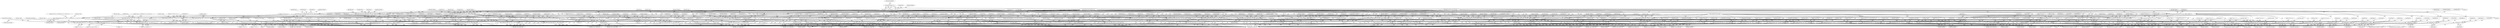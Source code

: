 digraph "0_radare2_bbb4af56003c1afdad67af0c4339267ca38b1017@API" {
"1000274" [label="(Call,sizeof (addrbuf) - 1)"];
"1000272" [label="(Call,buffsize = sizeof (addrbuf) - 1)"];
"1000492" [label="(Call,_6502_anal_esil_get_addr_pattern3 (op, data, addrbuf, buffsize, 0))"];
"1000498" [label="(Call,r_strbuf_setf (&op->esil, \"a,%s,[1],&,0x80,&,!,!,N,=,a,%s,[1],&,0x40,&,!,!,V,=,a,%s,[1],&,0xff,&,!,Z,=\",addrbuf, addrbuf, addrbuf))"];
"1000521" [label="(Call,_6502_anal_esil_get_addr_pattern1 (op, data, addrbuf, buffsize))"];
"1000527" [label="(Call,data[0] == 0x69)"];
"1000532" [label="(Call,r_strbuf_setf (&op->esil, \"%s,a,+=,C,NUM,$c7,C,=,a,+=,$c7,C,|=\", addrbuf))"];
"1000550" [label="(Call,r_strbuf_append (&op->esil, \",a,a,=,$z,Z,=\"))"];
"1000540" [label="(Call,r_strbuf_setf (&op->esil, \"%s,[1],a,+=,C,NUM,$c7,C,=,a,+=,$c7,C,|=\", addrbuf))"];
"1000547" [label="(Call,_6502_anal_update_flags (op, _6502_FLAGS_NZ))"];
"1000570" [label="(Call,_6502_anal_esil_get_addr_pattern1 (op, data, addrbuf, buffsize))"];
"1000576" [label="(Call,data[0] == 0xe9)"];
"1000581" [label="(Call,r_strbuf_setf (&op->esil, \"C,!,%s,+,a,-=\", addrbuf))"];
"1000599" [label="(Call,r_strbuf_append (&op->esil, \",a,a,=,$z,Z,=,C,!=\"))"];
"1000589" [label="(Call,r_strbuf_setf (&op->esil, \"C,!,%s,[1],+,a,-=\", addrbuf))"];
"1000596" [label="(Call,_6502_anal_update_flags (op, _6502_FLAGS_BNZ))"];
"1000619" [label="(Call,_6502_anal_esil_get_addr_pattern1 (op, data, addrbuf, buffsize))"];
"1000625" [label="(Call,data[0] == 0x09)"];
"1000630" [label="(Call,r_strbuf_setf (&op->esil, \"%s,a,|=\", addrbuf))"];
"1000638" [label="(Call,r_strbuf_setf (&op->esil, \"%s,[1],a,|=\", addrbuf))"];
"1000645" [label="(Call,_6502_anal_update_flags (op, _6502_FLAGS_NZ))"];
"1000662" [label="(Call,_6502_anal_esil_get_addr_pattern1 (op, data, addrbuf, buffsize))"];
"1000668" [label="(Call,data[0] == 0x29)"];
"1000673" [label="(Call,r_strbuf_setf (&op->esil, \"%s,a,&=\", addrbuf))"];
"1000681" [label="(Call,r_strbuf_setf (&op->esil, \"%s,[1],a,&=\", addrbuf))"];
"1000688" [label="(Call,_6502_anal_update_flags (op, _6502_FLAGS_NZ))"];
"1000705" [label="(Call,_6502_anal_esil_get_addr_pattern1 (op, data, addrbuf, buffsize))"];
"1000711" [label="(Call,data[0] == 0x49)"];
"1000716" [label="(Call,r_strbuf_setf (&op->esil, \"%s,a,^=\", addrbuf))"];
"1000724" [label="(Call,r_strbuf_setf (&op->esil, \"%s,[1],a,^=\", addrbuf))"];
"1000731" [label="(Call,_6502_anal_update_flags (op, _6502_FLAGS_NZ))"];
"1000760" [label="(Call,_6502_anal_esil_get_addr_pattern2 (op, data, addrbuf, buffsize, 'x'))"];
"1000766" [label="(Call,r_strbuf_setf (&op->esil, \"1,%s,[1],<<,%s,=[1],$c7,C,=\", addrbuf, addrbuf))"];
"1000774" [label="(Call,_6502_anal_update_flags (op, _6502_FLAGS_NZ))"];
"1000803" [label="(Call,_6502_anal_esil_get_addr_pattern2 (op, data, addrbuf, buffsize, 'x'))"];
"1000809" [label="(Call,r_strbuf_setf (&op->esil, \"1,%s,[1],&,C,=,1,%s,[1],>>,%s,=[1]\", addrbuf, addrbuf, addrbuf))"];
"1000818" [label="(Call,_6502_anal_update_flags (op, _6502_FLAGS_NZ))"];
"1000847" [label="(Call,_6502_anal_esil_get_addr_pattern2 (op, data, addrbuf, buffsize, 'x'))"];
"1000853" [label="(Call,r_strbuf_setf (&op->esil, \"1,%s,[1],<<,C,|,%s,=[1],$c7,C,=\", addrbuf, addrbuf))"];
"1000861" [label="(Call,_6502_anal_update_flags (op, _6502_FLAGS_NZ))"];
"1000890" [label="(Call,_6502_anal_esil_get_addr_pattern2 (op, data, addrbuf, buffsize, 'x'))"];
"1000896" [label="(Call,r_strbuf_setf (&op->esil, \"C,N,=,1,%s,[1],&,C,=,1,%s,[1],>>,7,N,<<,|,%s,=[1]\", addrbuf, addrbuf, addrbuf))"];
"1000905" [label="(Call,_6502_anal_update_flags (op, _6502_FLAGS_NZ))"];
"1000918" [label="(Call,_6502_anal_esil_get_addr_pattern2 (op, data, addrbuf, buffsize, 'x'))"];
"1000924" [label="(Call,r_strbuf_setf (&op->esil, \"%s,++=[1]\", addrbuf))"];
"1000931" [label="(Call,_6502_anal_update_flags (op, _6502_FLAGS_NZ))"];
"1000944" [label="(Call,_6502_anal_esil_get_addr_pattern2 (op, data, addrbuf, buffsize, 'x'))"];
"1000950" [label="(Call,r_strbuf_setf (&op->esil, \"%s,--=[1]\", addrbuf))"];
"1000957" [label="(Call,_6502_anal_update_flags (op, _6502_FLAGS_NZ))"];
"1001012" [label="(Call,_6502_anal_esil_get_addr_pattern1 (op, data, addrbuf, buffsize))"];
"1001018" [label="(Call,data[0] == 0xc9)"];
"1001023" [label="(Call,r_strbuf_setf (&op->esil, \"%s,a,==\", addrbuf))"];
"1001041" [label="(Call,r_strbuf_append (&op->esil, \",C,!,C,=\"))"];
"1001031" [label="(Call,r_strbuf_setf (&op->esil, \"%s,[1],a,==\", addrbuf))"];
"1001038" [label="(Call,_6502_anal_update_flags (op, _6502_FLAGS_BNZ))"];
"1001056" [label="(Call,_6502_anal_esil_get_addr_pattern3 (op, data, addrbuf, buffsize, 0))"];
"1001063" [label="(Call,data[0] == 0xe0)"];
"1001068" [label="(Call,r_strbuf_setf (&op->esil, \"%s,x,==\", addrbuf))"];
"1001086" [label="(Call,r_strbuf_append (&op->esil, \",C,!,C,=\"))"];
"1001076" [label="(Call,r_strbuf_setf (&op->esil, \"%s,[1],x,==\", addrbuf))"];
"1001083" [label="(Call,_6502_anal_update_flags (op, _6502_FLAGS_BNZ))"];
"1001101" [label="(Call,_6502_anal_esil_get_addr_pattern3 (op, data, addrbuf, buffsize, 0))"];
"1001108" [label="(Call,data[0] == 0xc0)"];
"1001113" [label="(Call,r_strbuf_setf (&op->esil, \"%s,y,==\", addrbuf))"];
"1001131" [label="(Call,r_strbuf_append (&op->esil, \",C,!,C,=\"))"];
"1001121" [label="(Call,r_strbuf_setf (&op->esil, \"%s,[1],y,==\", addrbuf))"];
"1001128" [label="(Call,_6502_anal_update_flags (op, _6502_FLAGS_BNZ))"];
"1001409" [label="(Call,_6502_anal_esil_get_addr_pattern1 (op, data, addrbuf, buffsize))"];
"1001415" [label="(Call,data[0] == 0xa9)"];
"1001420" [label="(Call,r_strbuf_setf (&op->esil, \"%s,a,=\", addrbuf))"];
"1001428" [label="(Call,r_strbuf_setf (&op->esil, \"%s,[1],a,=\", addrbuf))"];
"1001435" [label="(Call,_6502_anal_update_flags (op, _6502_FLAGS_NZ))"];
"1001449" [label="(Call,_6502_anal_esil_get_addr_pattern2 (op, data, addrbuf, buffsize, 'y'))"];
"1001456" [label="(Call,data[0] == 0xa2)"];
"1001461" [label="(Call,r_strbuf_setf (&op->esil, \"%s,x,=\", addrbuf))"];
"1001469" [label="(Call,r_strbuf_setf (&op->esil, \"%s,[1],x,=\", addrbuf))"];
"1001476" [label="(Call,_6502_anal_update_flags (op, _6502_FLAGS_NZ))"];
"1001490" [label="(Call,_6502_anal_esil_get_addr_pattern3 (op, data, addrbuf, buffsize, 'x'))"];
"1001497" [label="(Call,data[0] == 0xa0)"];
"1001502" [label="(Call,r_strbuf_setf (&op->esil, \"%s,y,=\", addrbuf))"];
"1001510" [label="(Call,r_strbuf_setf (&op->esil, \"%s,[1],y,=\", addrbuf))"];
"1001517" [label="(Call,_6502_anal_update_flags (op, _6502_FLAGS_NZ))"];
"1001533" [label="(Call,_6502_anal_esil_get_addr_pattern1 (op, data, addrbuf, buffsize))"];
"1001538" [label="(Call,r_strbuf_setf (&op->esil, \"a,%s,=[1]\", addrbuf))"];
"1001554" [label="(Call,_6502_anal_esil_get_addr_pattern2 (op, data, addrbuf, buffsize, 'y'))"];
"1001560" [label="(Call,r_strbuf_setf (&op->esil, \"x,%s,=[1]\", addrbuf))"];
"1001576" [label="(Call,_6502_anal_esil_get_addr_pattern3 (op, data, addrbuf, buffsize, 'x'))"];
"1001582" [label="(Call,r_strbuf_setf (&op->esil, \"y,%s,=[1]\", addrbuf))"];
"1001415" [label="(Call,data[0] == 0xa9)"];
"1001583" [label="(Call,&op->esil)"];
"1001059" [label="(Identifier,addrbuf)"];
"1000688" [label="(Call,_6502_anal_update_flags (op, _6502_FLAGS_NZ))"];
"1000815" [label="(Identifier,addrbuf)"];
"1000777" [label="(ControlStructure,break;)"];
"1001580" [label="(Identifier,buffsize)"];
"1001557" [label="(Identifier,addrbuf)"];
"1001112" [label="(Literal,0xc0)"];
"1000956" [label="(Identifier,addrbuf)"];
"1001119" [label="(Identifier,addrbuf)"];
"1001018" [label="(Call,data[0] == 0xc9)"];
"1001468" [label="(ControlStructure,else)"];
"1000548" [label="(Identifier,op)"];
"1001576" [label="(Call,_6502_anal_esil_get_addr_pattern3 (op, data, addrbuf, buffsize, 'x'))"];
"1000545" [label="(Literal,\"%s,[1],a,+=,C,NUM,$c7,C,=,a,+=,$c7,C,|=\")"];
"1001470" [label="(Call,&op->esil)"];
"1001109" [label="(Call,data[0])"];
"1000955" [label="(Literal,\"%s,--=[1]\")"];
"1001037" [label="(Identifier,addrbuf)"];
"1000691" [label="(ControlStructure,break;)"];
"1001137" [label="(ControlStructure,break;)"];
"1001086" [label="(Call,r_strbuf_append (&op->esil, \",C,!,C,=\"))"];
"1001428" [label="(Call,r_strbuf_setf (&op->esil, \"%s,[1],a,=\", addrbuf))"];
"1000896" [label="(Call,r_strbuf_setf (&op->esil, \"C,N,=,1,%s,[1],&,C,=,1,%s,[1],>>,7,N,<<,|,%s,=[1]\", addrbuf, addrbuf, addrbuf))"];
"1001057" [label="(Identifier,op)"];
"1000686" [label="(Literal,\"%s,[1],a,&=\")"];
"1000819" [label="(Identifier,op)"];
"1001420" [label="(Call,r_strbuf_setf (&op->esil, \"%s,a,=\", addrbuf))"];
"1001588" [label="(Identifier,addrbuf)"];
"1001014" [label="(Identifier,data)"];
"1000584" [label="(Identifier,op)"];
"1000646" [label="(Identifier,op)"];
"1001092" [label="(ControlStructure,break;)"];
"1000858" [label="(Literal,\"1,%s,[1],<<,C,|,%s,=[1],$c7,C,=\")"];
"1001587" [label="(Literal,\"y,%s,=[1]\")"];
"1000891" [label="(Identifier,op)"];
"1001089" [label="(Identifier,op)"];
"1001450" [label="(Identifier,op)"];
"1000265" [label="(MethodParameterIn,RAnalOp *op)"];
"1001038" [label="(Call,_6502_anal_update_flags (op, _6502_FLAGS_BNZ))"];
"1000550" [label="(Call,r_strbuf_append (&op->esil, \",a,a,=,$z,Z,=\"))"];
"1000501" [label="(Identifier,op)"];
"1001505" [label="(Identifier,op)"];
"1001565" [label="(Literal,\"x,%s,=[1]\")"];
"1000678" [label="(Literal,\"%s,a,&=\")"];
"1000808" [label="(Literal,'x')"];
"1001079" [label="(Identifier,op)"];
"1001016" [label="(Identifier,buffsize)"];
"1000890" [label="(Call,_6502_anal_esil_get_addr_pattern2 (op, data, addrbuf, buffsize, 'x'))"];
"1001034" [label="(Identifier,op)"];
"1001023" [label="(Call,r_strbuf_setf (&op->esil, \"%s,a,==\", addrbuf))"];
"1000876" [label="(Call,data[0] == 0x6a)"];
"1000595" [label="(Identifier,addrbuf)"];
"1000269" [label="(Block,)"];
"1001409" [label="(Call,_6502_anal_esil_get_addr_pattern1 (op, data, addrbuf, buffsize))"];
"1000950" [label="(Call,r_strbuf_setf (&op->esil, \"%s,--=[1]\", addrbuf))"];
"1001068" [label="(Call,r_strbuf_setf (&op->esil, \"%s,x,==\", addrbuf))"];
"1000582" [label="(Call,&op->esil)"];
"1001134" [label="(Identifier,op)"];
"1000527" [label="(Call,data[0] == 0x69)"];
"1001012" [label="(Call,_6502_anal_esil_get_addr_pattern1 (op, data, addrbuf, buffsize))"];
"1000663" [label="(Identifier,op)"];
"1000765" [label="(Literal,'x')"];
"1001510" [label="(Call,r_strbuf_setf (&op->esil, \"%s,[1],y,=\", addrbuf))"];
"1001561" [label="(Call,&op->esil)"];
"1000734" [label="(ControlStructure,break;)"];
"1000960" [label="(ControlStructure,break;)"];
"1000674" [label="(Call,&op->esil)"];
"1000725" [label="(Call,&op->esil)"];
"1001585" [label="(Identifier,op)"];
"1001475" [label="(Identifier,addrbuf)"];
"1000576" [label="(Call,data[0] == 0xe9)"];
"1001511" [label="(Call,&op->esil)"];
"1000733" [label="(Identifier,_6502_FLAGS_NZ)"];
"1001041" [label="(Call,r_strbuf_append (&op->esil, \",C,!,C,=\"))"];
"1000921" [label="(Identifier,addrbuf)"];
"1000522" [label="(Identifier,op)"];
"1000597" [label="(Identifier,op)"];
"1000759" [label="(Block,)"];
"1000680" [label="(ControlStructure,else)"];
"1001496" [label="(ControlStructure,if (data[0] == 0xa0))"];
"1000863" [label="(Identifier,_6502_FLAGS_NZ)"];
"1000639" [label="(Call,&op->esil)"];
"1000581" [label="(Call,r_strbuf_setf (&op->esil, \"C,!,%s,+,a,-=\", addrbuf))"];
"1001028" [label="(Literal,\"%s,a,==\")"];
"1001497" [label="(Call,data[0] == 0xa0)"];
"1001501" [label="(Literal,0xa0)"];
"1001516" [label="(Identifier,addrbuf)"];
"1000946" [label="(Identifier,data)"];
"1000570" [label="(Call,_6502_anal_esil_get_addr_pattern1 (op, data, addrbuf, buffsize))"];
"1000812" [label="(Identifier,op)"];
"1000806" [label="(Identifier,addrbuf)"];
"1001084" [label="(Identifier,op)"];
"1000525" [label="(Identifier,buffsize)"];
"1001453" [label="(Identifier,buffsize)"];
"1001492" [label="(Identifier,data)"];
"1001082" [label="(Identifier,addrbuf)"];
"1000854" [label="(Call,&op->esil)"];
"1000897" [label="(Call,&op->esil)"];
"1000279" [label="(Identifier,op)"];
"1000711" [label="(Call,data[0] == 0x49)"];
"1001075" [label="(ControlStructure,else)"];
"1001118" [label="(Literal,\"%s,y,==\")"];
"1000805" [label="(Identifier,data)"];
"1001577" [label="(Identifier,op)"];
"1000944" [label="(Call,_6502_anal_esil_get_addr_pattern2 (op, data, addrbuf, buffsize, 'x'))"];
"1000732" [label="(Identifier,op)"];
"1001478" [label="(Identifier,_6502_FLAGS_NZ)"];
"1000816" [label="(Identifier,addrbuf)"];
"1001495" [label="(Literal,'x')"];
"1001024" [label="(Call,&op->esil)"];
"1000636" [label="(Identifier,addrbuf)"];
"1000507" [label="(ControlStructure,break;)"];
"1000521" [label="(Call,_6502_anal_esil_get_addr_pattern1 (op, data, addrbuf, buffsize))"];
"1001044" [label="(Identifier,op)"];
"1000948" [label="(Identifier,buffsize)"];
"1001120" [label="(ControlStructure,else)"];
"1001479" [label="(ControlStructure,break;)"];
"1000664" [label="(Identifier,data)"];
"1000929" [label="(Literal,\"%s,++=[1]\")"];
"1000637" [label="(ControlStructure,else)"];
"1000590" [label="(Call,&op->esil)"];
"1000772" [label="(Identifier,addrbuf)"];
"1001425" [label="(Literal,\"%s,a,=\")"];
"1001421" [label="(Call,&op->esil)"];
"1001490" [label="(Call,_6502_anal_esil_get_addr_pattern3 (op, data, addrbuf, buffsize, 'x'))"];
"1000773" [label="(Identifier,addrbuf)"];
"1001434" [label="(Identifier,addrbuf)"];
"1001030" [label="(ControlStructure,else)"];
"1000571" [label="(Identifier,op)"];
"1000638" [label="(Call,r_strbuf_setf (&op->esil, \"%s,[1],a,|=\", addrbuf))"];
"1000662" [label="(Call,_6502_anal_esil_get_addr_pattern1 (op, data, addrbuf, buffsize))"];
"1001073" [label="(Literal,\"%s,x,==\")"];
"1001065" [label="(Identifier,data)"];
"1000682" [label="(Call,&op->esil)"];
"1001519" [label="(Identifier,_6502_FLAGS_NZ)"];
"1001466" [label="(Literal,\"%s,x,=\")"];
"1001419" [label="(Literal,0xa9)"];
"1000532" [label="(Call,r_strbuf_setf (&op->esil, \"%s,a,+=,C,NUM,$c7,C,=,a,+=,$c7,C,|=\", addrbuf))"];
"1000775" [label="(Identifier,op)"];
"1000789" [label="(Call,data[0] == 0x4a)"];
"1001076" [label="(Call,r_strbuf_setf (&op->esil, \"%s,[1],x,==\", addrbuf))"];
"1000596" [label="(Call,_6502_anal_update_flags (op, _6502_FLAGS_BNZ))"];
"1000769" [label="(Identifier,op)"];
"1000903" [label="(Identifier,addrbuf)"];
"1000533" [label="(Call,&op->esil)"];
"1001110" [label="(Identifier,data)"];
"1001499" [label="(Identifier,data)"];
"1000716" [label="(Call,r_strbuf_setf (&op->esil, \"%s,a,^=\", addrbuf))"];
"1000907" [label="(Identifier,_6502_FLAGS_NZ)"];
"1001472" [label="(Identifier,op)"];
"1000553" [label="(Identifier,op)"];
"1001047" [label="(ControlStructure,break;)"];
"1000820" [label="(Identifier,_6502_FLAGS_NZ)"];
"1000918" [label="(Call,_6502_anal_esil_get_addr_pattern2 (op, data, addrbuf, buffsize, 'x'))"];
"1000934" [label="(ControlStructure,break;)"];
"1001071" [label="(Identifier,op)"];
"1001543" [label="(Literal,\"a,%s,=[1]\")"];
"1001467" [label="(Identifier,addrbuf)"];
"1000925" [label="(Call,&op->esil)"];
"1000713" [label="(Identifier,data)"];
"1000895" [label="(Literal,'x')"];
"1001451" [label="(Identifier,data)"];
"1000643" [label="(Literal,\"%s,[1],a,|=\")"];
"1000622" [label="(Identifier,addrbuf)"];
"1001083" [label="(Call,_6502_anal_update_flags (op, _6502_FLAGS_BNZ))"];
"1000275" [label="(Call,sizeof (addrbuf))"];
"1001040" [label="(Identifier,_6502_FLAGS_BNZ)"];
"1000945" [label="(Identifier,op)"];
"1001535" [label="(Identifier,data)"];
"1000592" [label="(Identifier,op)"];
"1000892" [label="(Identifier,data)"];
"1001113" [label="(Call,r_strbuf_setf (&op->esil, \"%s,y,==\", addrbuf))"];
"1000278" [label="(Call,memset (op, '\0', sizeof (RAnalOp)))"];
"1000723" [label="(ControlStructure,else)"];
"1000707" [label="(Identifier,data)"];
"1001104" [label="(Identifier,addrbuf)"];
"1001435" [label="(Call,_6502_anal_update_flags (op, _6502_FLAGS_NZ))"];
"1000810" [label="(Call,&op->esil)"];
"1000505" [label="(Identifier,addrbuf)"];
"1000526" [label="(ControlStructure,if (data[0] == 0x69))"];
"1001058" [label="(Identifier,data)"];
"1000627" [label="(Identifier,data)"];
"1001582" [label="(Call,r_strbuf_setf (&op->esil, \"y,%s,=[1]\", addrbuf))"];
"1001412" [label="(Identifier,addrbuf)"];
"1000641" [label="(Identifier,op)"];
"1001130" [label="(Identifier,_6502_FLAGS_BNZ)"];
"1001426" [label="(Identifier,addrbuf)"];
"1001436" [label="(Identifier,op)"];
"1000535" [label="(Identifier,op)"];
"1000932" [label="(Identifier,op)"];
"1000802" [label="(Block,)"];
"1000625" [label="(Call,data[0] == 0x09)"];
"1000846" [label="(Block,)"];
"1001103" [label="(Identifier,data)"];
"1001126" [label="(Literal,\"%s,[1],y,==\")"];
"1000503" [label="(Literal,\"a,%s,[1],&,0x80,&,!,!,N,=,a,%s,[1],&,0x40,&,!,!,V,=,a,%s,[1],&,0xff,&,!,Z,=\")"];
"1000619" [label="(Call,_6502_anal_esil_get_addr_pattern1 (op, data, addrbuf, buffsize))"];
"1000493" [label="(Identifier,op)"];
"1000531" [label="(Literal,0x69)"];
"1000670" [label="(Identifier,data)"];
"1000631" [label="(Call,&op->esil)"];
"1000958" [label="(Identifier,op)"];
"1001458" [label="(Identifier,data)"];
"1001567" [label="(ControlStructure,break;)"];
"1000647" [label="(Identifier,_6502_FLAGS_NZ)"];
"1001433" [label="(Literal,\"%s,[1],a,=\")"];
"1001534" [label="(Identifier,op)"];
"1000537" [label="(Literal,\"%s,a,+=,C,NUM,$c7,C,=,a,+=,$c7,C,|=\")"];
"1001541" [label="(Identifier,op)"];
"1001056" [label="(Call,_6502_anal_esil_get_addr_pattern3 (op, data, addrbuf, buffsize, 0))"];
"1000724" [label="(Call,r_strbuf_setf (&op->esil, \"%s,[1],a,^=\", addrbuf))"];
"1000856" [label="(Identifier,op)"];
"1000272" [label="(Call,buffsize = sizeof (addrbuf) - 1)"];
"1001455" [label="(ControlStructure,if (data[0] == 0xa2))"];
"1001515" [label="(Literal,\"%s,[1],y,=\")"];
"1001566" [label="(Identifier,addrbuf)"];
"1000762" [label="(Identifier,data)"];
"1000540" [label="(Call,r_strbuf_setf (&op->esil, \"%s,[1],a,+=,C,NUM,$c7,C,=,a,+=,$c7,C,|=\", addrbuf))"];
"1000862" [label="(Identifier,op)"];
"1001461" [label="(Call,r_strbuf_setf (&op->esil, \"%s,x,=\", addrbuf))"];
"1000573" [label="(Identifier,addrbuf)"];
"1001544" [label="(Identifier,addrbuf)"];
"1001449" [label="(Call,_6502_anal_esil_get_addr_pattern2 (op, data, addrbuf, buffsize, 'y'))"];
"1000574" [label="(Identifier,buffsize)"];
"1000803" [label="(Call,_6502_anal_esil_get_addr_pattern2 (op, data, addrbuf, buffsize, 'x'))"];
"1000594" [label="(Literal,\"C,!,%s,[1],+,a,-=\")"];
"1000672" [label="(Literal,0x29)"];
"1001061" [label="(Literal,0)"];
"1001520" [label="(ControlStructure,break;)"];
"1000541" [label="(Call,&op->esil)"];
"1001431" [label="(Identifier,op)"];
"1001579" [label="(Identifier,addrbuf)"];
"1000549" [label="(Identifier,_6502_FLAGS_NZ)"];
"1001077" [label="(Call,&op->esil)"];
"1001413" [label="(Identifier,buffsize)"];
"1000587" [label="(Identifier,addrbuf)"];
"1000687" [label="(Identifier,addrbuf)"];
"1001462" [label="(Call,&op->esil)"];
"1000524" [label="(Identifier,addrbuf)"];
"1000543" [label="(Identifier,op)"];
"1001460" [label="(Literal,0xa2)"];
"1001537" [label="(Identifier,buffsize)"];
"1000546" [label="(Identifier,addrbuf)"];
"1000760" [label="(Call,_6502_anal_esil_get_addr_pattern2 (op, data, addrbuf, buffsize, 'x'))"];
"1000523" [label="(Identifier,data)"];
"1000705" [label="(Call,_6502_anal_esil_get_addr_pattern1 (op, data, addrbuf, buffsize))"];
"1000679" [label="(Identifier,addrbuf)"];
"1001019" [label="(Call,data[0])"];
"1000729" [label="(Literal,\"%s,[1],a,^=\")"];
"1000861" [label="(Call,_6502_anal_update_flags (op, _6502_FLAGS_NZ))"];
"1001508" [label="(Identifier,addrbuf)"];
"1001026" [label="(Identifier,op)"];
"1000761" [label="(Identifier,op)"];
"1001494" [label="(Identifier,buffsize)"];
"1001039" [label="(Identifier,op)"];
"1001063" [label="(Call,data[0] == 0xe0)"];
"1001417" [label="(Identifier,data)"];
"1000850" [label="(Identifier,addrbuf)"];
"1000604" [label="(Literal,\",a,a,=,$z,Z,=,C,!=\")"];
"1001129" [label="(Identifier,op)"];
"1000528" [label="(Call,data[0])"];
"1000902" [label="(Identifier,addrbuf)"];
"1000274" [label="(Call,sizeof (addrbuf) - 1)"];
"1000633" [label="(Identifier,op)"];
"1001107" [label="(ControlStructure,if (data[0] == 0xc0))"];
"1000719" [label="(Identifier,op)"];
"1000774" [label="(Call,_6502_anal_update_flags (op, _6502_FLAGS_NZ))"];
"1000588" [label="(ControlStructure,else)"];
"1000920" [label="(Identifier,data)"];
"1000893" [label="(Identifier,addrbuf)"];
"1000957" [label="(Call,_6502_anal_update_flags (op, _6502_FLAGS_NZ))"];
"1000635" [label="(Literal,\"%s,a,|=\")"];
"1000577" [label="(Call,data[0])"];
"1001022" [label="(Literal,0xc9)"];
"1001064" [label="(Call,data[0])"];
"1001545" [label="(ControlStructure,break;)"];
"1001502" [label="(Call,r_strbuf_setf (&op->esil, \"%s,y,=\", addrbuf))"];
"1001536" [label="(Identifier,addrbuf)"];
"1000852" [label="(Literal,'x')"];
"1001578" [label="(Identifier,data)"];
"1001581" [label="(Literal,'x')"];
"1001474" [label="(Literal,\"%s,[1],x,=\")"];
"1001464" [label="(Identifier,op)"];
"1001560" [label="(Call,r_strbuf_setf (&op->esil, \"x,%s,=[1]\", addrbuf))"];
"1000556" [label="(ControlStructure,break;)"];
"1000538" [label="(Identifier,addrbuf)"];
"1000746" [label="(Call,data[0] == 0x0a)"];
"1001423" [label="(Identifier,op)"];
"1000551" [label="(Call,&op->esil)"];
"1001457" [label="(Call,data[0])"];
"1000814" [label="(Literal,\"1,%s,[1],&,C,=,1,%s,[1],>>,%s,=[1]\")"];
"1001062" [label="(ControlStructure,if (data[0] == 0xe0))"];
"1000690" [label="(Identifier,_6502_FLAGS_NZ)"];
"1000727" [label="(Identifier,op)"];
"1000766" [label="(Call,r_strbuf_setf (&op->esil, \"1,%s,[1],<<,%s,=[1],$c7,C,=\", addrbuf, addrbuf))"];
"1001416" [label="(Call,data[0])"];
"1001105" [label="(Identifier,buffsize)"];
"1001087" [label="(Call,&op->esil)"];
"1001454" [label="(Literal,'y')"];
"1001539" [label="(Call,&op->esil)"];
"1000905" [label="(Call,_6502_anal_update_flags (op, _6502_FLAGS_NZ))"];
"1000922" [label="(Identifier,buffsize)"];
"1000927" [label="(Identifier,op)"];
"1001114" [label="(Call,&op->esil)"];
"1001127" [label="(Identifier,addrbuf)"];
"1000864" [label="(ControlStructure,break;)"];
"1000547" [label="(Call,_6502_anal_update_flags (op, _6502_FLAGS_NZ))"];
"1001015" [label="(Identifier,addrbuf)"];
"1000602" [label="(Identifier,op)"];
"1000673" [label="(Call,r_strbuf_setf (&op->esil, \"%s,a,&=\", addrbuf))"];
"1001554" [label="(Call,_6502_anal_esil_get_addr_pattern2 (op, data, addrbuf, buffsize, 'y'))"];
"1000497" [label="(Literal,0)"];
"1000668" [label="(Call,data[0] == 0x29)"];
"1001029" [label="(Identifier,addrbuf)"];
"1000555" [label="(Literal,\",a,a,=,$z,Z,=\")"];
"1000504" [label="(Identifier,addrbuf)"];
"1000494" [label="(Identifier,data)"];
"1000644" [label="(Identifier,addrbuf)"];
"1000709" [label="(Identifier,buffsize)"];
"1000586" [label="(Literal,\"C,!,%s,+,a,-=\")"];
"1001518" [label="(Identifier,op)"];
"1001101" [label="(Call,_6502_anal_esil_get_addr_pattern3 (op, data, addrbuf, buffsize, 0))"];
"1000578" [label="(Identifier,data)"];
"1000605" [label="(ControlStructure,break;)"];
"1001017" [label="(ControlStructure,if (data[0] == 0xc9))"];
"1001555" [label="(Identifier,op)"];
"1001031" [label="(Call,r_strbuf_setf (&op->esil, \"%s,[1],a,==\", addrbuf))"];
"1001074" [label="(Identifier,addrbuf)"];
"1000620" [label="(Identifier,op)"];
"1000676" [label="(Identifier,op)"];
"1001563" [label="(Identifier,op)"];
"1001491" [label="(Identifier,op)"];
"1000904" [label="(Identifier,addrbuf)"];
"1000931" [label="(Call,_6502_anal_update_flags (op, _6502_FLAGS_NZ))"];
"1000681" [label="(Call,r_strbuf_setf (&op->esil, \"%s,[1],a,&=\", addrbuf))"];
"1000817" [label="(Identifier,addrbuf)"];
"1000669" [label="(Call,data[0])"];
"1001469" [label="(Call,r_strbuf_setf (&op->esil, \"%s,[1],x,=\", addrbuf))"];
"1000930" [label="(Identifier,addrbuf)"];
"1000924" [label="(Call,r_strbuf_setf (&op->esil, \"%s,++=[1]\", addrbuf))"];
"1000529" [label="(Identifier,data)"];
"1001085" [label="(Identifier,_6502_FLAGS_BNZ)"];
"1000539" [label="(ControlStructure,else)"];
"1001517" [label="(Call,_6502_anal_update_flags (op, _6502_FLAGS_NZ))"];
"1001411" [label="(Identifier,data)"];
"1000731" [label="(Call,_6502_anal_update_flags (op, _6502_FLAGS_NZ))"];
"1000933" [label="(Identifier,_6502_FLAGS_NZ)"];
"1000322" [label="(Block,)"];
"1000313" [label="(Call,r_strbuf_init (&op->esil))"];
"1001124" [label="(Identifier,op)"];
"1000849" [label="(Identifier,data)"];
"1000807" [label="(Identifier,buffsize)"];
"1000629" [label="(Literal,0x09)"];
"1000708" [label="(Identifier,addrbuf)"];
"1001116" [label="(Identifier,op)"];
"1000506" [label="(Identifier,addrbuf)"];
"1001091" [label="(Literal,\",C,!,C,=\")"];
"1000763" [label="(Identifier,addrbuf)"];
"1000953" [label="(Identifier,op)"];
"1000689" [label="(Identifier,op)"];
"1001452" [label="(Identifier,addrbuf)"];
"1000267" [label="(MethodParameterIn,const ut8 *data)"];
"1001538" [label="(Call,r_strbuf_setf (&op->esil, \"a,%s,=[1]\", addrbuf))"];
"1000717" [label="(Call,&op->esil)"];
"1001509" [label="(ControlStructure,else)"];
"1001136" [label="(Literal,\",C,!,C,=\")"];
"1001122" [label="(Call,&op->esil)"];
"1000495" [label="(Identifier,addrbuf)"];
"1000764" [label="(Identifier,buffsize)"];
"1000959" [label="(Identifier,_6502_FLAGS_NZ)"];
"1001106" [label="(Literal,0)"];
"1001429" [label="(Call,&op->esil)"];
"1001410" [label="(Identifier,op)"];
"1000847" [label="(Call,_6502_anal_esil_get_addr_pattern2 (op, data, addrbuf, buffsize, 'x'))"];
"1000906" [label="(Identifier,op)"];
"1001589" [label="(ControlStructure,break;)"];
"1000712" [label="(Call,data[0])"];
"1000947" [label="(Identifier,addrbuf)"];
"1000901" [label="(Literal,\"C,N,=,1,%s,[1],&,C,=,1,%s,[1],>>,7,N,<<,|,%s,=[1]\")"];
"1000665" [label="(Identifier,addrbuf)"];
"1001438" [label="(ControlStructure,break;)"];
"1000623" [label="(Identifier,buffsize)"];
"1000572" [label="(Identifier,data)"];
"1000598" [label="(Identifier,_6502_FLAGS_BNZ)"];
"1001131" [label="(Call,r_strbuf_append (&op->esil, \",C,!,C,=\"))"];
"1001102" [label="(Identifier,op)"];
"1000833" [label="(Call,data[0] == 0x2a)"];
"1001067" [label="(Literal,0xe0)"];
"1000645" [label="(Call,_6502_anal_update_flags (op, _6502_FLAGS_NZ))"];
"1000809" [label="(Call,r_strbuf_setf (&op->esil, \"1,%s,[1],&,C,=,1,%s,[1],>>,%s,=[1]\", addrbuf, addrbuf, addrbuf))"];
"1001437" [label="(Identifier,_6502_FLAGS_NZ)"];
"1001559" [label="(Literal,'y')"];
"1000667" [label="(ControlStructure,if (data[0] == 0x29))"];
"1000860" [label="(Identifier,addrbuf)"];
"1000706" [label="(Identifier,op)"];
"1001036" [label="(Literal,\"%s,[1],a,==\")"];
"1000580" [label="(Literal,0xe9)"];
"1000776" [label="(Identifier,_6502_FLAGS_NZ)"];
"1001533" [label="(Call,_6502_anal_esil_get_addr_pattern1 (op, data, addrbuf, buffsize))"];
"1000722" [label="(Identifier,addrbuf)"];
"1000894" [label="(Identifier,buffsize)"];
"1000771" [label="(Literal,\"1,%s,[1],<<,%s,=[1],$c7,C,=\")"];
"1001456" [label="(Call,data[0] == 0xa2)"];
"1000853" [label="(Call,r_strbuf_setf (&op->esil, \"1,%s,[1],<<,C,|,%s,=[1],$c7,C,=\", addrbuf, addrbuf))"];
"1000499" [label="(Call,&op->esil)"];
"1001476" [label="(Call,_6502_anal_update_flags (op, _6502_FLAGS_NZ))"];
"1000767" [label="(Call,&op->esil)"];
"1000498" [label="(Call,r_strbuf_setf (&op->esil, \"a,%s,[1],&,0x80,&,!,!,N,=,a,%s,[1],&,0x40,&,!,!,V,=,a,%s,[1],&,0xff,&,!,Z,=\",addrbuf, addrbuf, addrbuf))"];
"1000575" [label="(ControlStructure,if (data[0] == 0xe9))"];
"1000630" [label="(Call,r_strbuf_setf (&op->esil, \"%s,a,|=\", addrbuf))"];
"1000821" [label="(ControlStructure,break;)"];
"1000919" [label="(Identifier,op)"];
"1000626" [label="(Call,data[0])"];
"1001513" [label="(Identifier,op)"];
"1000859" [label="(Identifier,addrbuf)"];
"1000848" [label="(Identifier,op)"];
"1001477" [label="(Identifier,op)"];
"1000492" [label="(Call,_6502_anal_esil_get_addr_pattern3 (op, data, addrbuf, buffsize, 0))"];
"1001042" [label="(Call,&op->esil)"];
"1001060" [label="(Identifier,buffsize)"];
"1001108" [label="(Call,data[0] == 0xc0)"];
"1001414" [label="(ControlStructure,if (data[0] == 0xa9))"];
"1000277" [label="(Literal,1)"];
"1000804" [label="(Identifier,op)"];
"1001498" [label="(Call,data[0])"];
"1000710" [label="(ControlStructure,if (data[0] == 0x49))"];
"1001507" [label="(Literal,\"%s,y,=\")"];
"1001046" [label="(Literal,\",C,!,C,=\")"];
"1001069" [label="(Call,&op->esil)"];
"1000818" [label="(Call,_6502_anal_update_flags (op, _6502_FLAGS_NZ))"];
"1001032" [label="(Call,&op->esil)"];
"1001556" [label="(Identifier,data)"];
"1001081" [label="(Literal,\"%s,[1],x,==\")"];
"1000923" [label="(Literal,'x')"];
"1000621" [label="(Identifier,data)"];
"1000273" [label="(Identifier,buffsize)"];
"1000600" [label="(Call,&op->esil)"];
"1001132" [label="(Call,&op->esil)"];
"1001715" [label="(MethodReturn,static int)"];
"1000589" [label="(Call,r_strbuf_setf (&op->esil, \"C,!,%s,[1],+,a,-=\", addrbuf))"];
"1000496" [label="(Identifier,buffsize)"];
"1000889" [label="(Block,)"];
"1001128" [label="(Call,_6502_anal_update_flags (op, _6502_FLAGS_BNZ))"];
"1001493" [label="(Identifier,addrbuf)"];
"1000666" [label="(Identifier,buffsize)"];
"1000851" [label="(Identifier,buffsize)"];
"1001427" [label="(ControlStructure,else)"];
"1000624" [label="(ControlStructure,if (data[0] == 0x09))"];
"1001121" [label="(Call,r_strbuf_setf (&op->esil, \"%s,[1],y,==\", addrbuf))"];
"1000599" [label="(Call,r_strbuf_append (&op->esil, \",a,a,=,$z,Z,=,C,!=\"))"];
"1000908" [label="(ControlStructure,break;)"];
"1001020" [label="(Identifier,data)"];
"1001503" [label="(Call,&op->esil)"];
"1000899" [label="(Identifier,op)"];
"1000730" [label="(Identifier,addrbuf)"];
"1000721" [label="(Literal,\"%s,a,^=\")"];
"1000684" [label="(Identifier,op)"];
"1000715" [label="(Literal,0x49)"];
"1000951" [label="(Call,&op->esil)"];
"1001013" [label="(Identifier,op)"];
"1001558" [label="(Identifier,buffsize)"];
"1000648" [label="(ControlStructure,break;)"];
"1000949" [label="(Literal,'x')"];
"1000274" -> "1000272"  [label="AST: "];
"1000274" -> "1000277"  [label="CFG: "];
"1000275" -> "1000274"  [label="AST: "];
"1000277" -> "1000274"  [label="AST: "];
"1000272" -> "1000274"  [label="CFG: "];
"1000274" -> "1000272"  [label="DDG: "];
"1000272" -> "1000269"  [label="AST: "];
"1000273" -> "1000272"  [label="AST: "];
"1000279" -> "1000272"  [label="CFG: "];
"1000272" -> "1001715"  [label="DDG: "];
"1000272" -> "1001715"  [label="DDG: "];
"1000272" -> "1000492"  [label="DDG: "];
"1000272" -> "1000521"  [label="DDG: "];
"1000272" -> "1000570"  [label="DDG: "];
"1000272" -> "1000619"  [label="DDG: "];
"1000272" -> "1000662"  [label="DDG: "];
"1000272" -> "1000705"  [label="DDG: "];
"1000272" -> "1000760"  [label="DDG: "];
"1000272" -> "1000803"  [label="DDG: "];
"1000272" -> "1000847"  [label="DDG: "];
"1000272" -> "1000890"  [label="DDG: "];
"1000272" -> "1000918"  [label="DDG: "];
"1000272" -> "1000944"  [label="DDG: "];
"1000272" -> "1001012"  [label="DDG: "];
"1000272" -> "1001056"  [label="DDG: "];
"1000272" -> "1001101"  [label="DDG: "];
"1000272" -> "1001409"  [label="DDG: "];
"1000272" -> "1001449"  [label="DDG: "];
"1000272" -> "1001490"  [label="DDG: "];
"1000272" -> "1001533"  [label="DDG: "];
"1000272" -> "1001554"  [label="DDG: "];
"1000272" -> "1001576"  [label="DDG: "];
"1000492" -> "1000322"  [label="AST: "];
"1000492" -> "1000497"  [label="CFG: "];
"1000493" -> "1000492"  [label="AST: "];
"1000494" -> "1000492"  [label="AST: "];
"1000495" -> "1000492"  [label="AST: "];
"1000496" -> "1000492"  [label="AST: "];
"1000497" -> "1000492"  [label="AST: "];
"1000501" -> "1000492"  [label="CFG: "];
"1000492" -> "1001715"  [label="DDG: "];
"1000492" -> "1001715"  [label="DDG: "];
"1000492" -> "1001715"  [label="DDG: "];
"1000492" -> "1001715"  [label="DDG: "];
"1000278" -> "1000492"  [label="DDG: "];
"1000265" -> "1000492"  [label="DDG: "];
"1000267" -> "1000492"  [label="DDG: "];
"1000492" -> "1000498"  [label="DDG: "];
"1000498" -> "1000322"  [label="AST: "];
"1000498" -> "1000506"  [label="CFG: "];
"1000499" -> "1000498"  [label="AST: "];
"1000503" -> "1000498"  [label="AST: "];
"1000504" -> "1000498"  [label="AST: "];
"1000505" -> "1000498"  [label="AST: "];
"1000506" -> "1000498"  [label="AST: "];
"1000507" -> "1000498"  [label="CFG: "];
"1000498" -> "1001715"  [label="DDG: "];
"1000498" -> "1001715"  [label="DDG: "];
"1000498" -> "1001715"  [label="DDG: "];
"1000313" -> "1000498"  [label="DDG: "];
"1000521" -> "1000322"  [label="AST: "];
"1000521" -> "1000525"  [label="CFG: "];
"1000522" -> "1000521"  [label="AST: "];
"1000523" -> "1000521"  [label="AST: "];
"1000524" -> "1000521"  [label="AST: "];
"1000525" -> "1000521"  [label="AST: "];
"1000529" -> "1000521"  [label="CFG: "];
"1000521" -> "1001715"  [label="DDG: "];
"1000521" -> "1001715"  [label="DDG: "];
"1000521" -> "1001715"  [label="DDG: "];
"1000278" -> "1000521"  [label="DDG: "];
"1000265" -> "1000521"  [label="DDG: "];
"1000267" -> "1000521"  [label="DDG: "];
"1000521" -> "1000527"  [label="DDG: "];
"1000521" -> "1000532"  [label="DDG: "];
"1000521" -> "1000540"  [label="DDG: "];
"1000521" -> "1000547"  [label="DDG: "];
"1000527" -> "1000526"  [label="AST: "];
"1000527" -> "1000531"  [label="CFG: "];
"1000528" -> "1000527"  [label="AST: "];
"1000531" -> "1000527"  [label="AST: "];
"1000535" -> "1000527"  [label="CFG: "];
"1000543" -> "1000527"  [label="CFG: "];
"1000527" -> "1001715"  [label="DDG: "];
"1000527" -> "1001715"  [label="DDG: "];
"1000267" -> "1000527"  [label="DDG: "];
"1000532" -> "1000526"  [label="AST: "];
"1000532" -> "1000538"  [label="CFG: "];
"1000533" -> "1000532"  [label="AST: "];
"1000537" -> "1000532"  [label="AST: "];
"1000538" -> "1000532"  [label="AST: "];
"1000548" -> "1000532"  [label="CFG: "];
"1000532" -> "1001715"  [label="DDG: "];
"1000532" -> "1001715"  [label="DDG: "];
"1000313" -> "1000532"  [label="DDG: "];
"1000532" -> "1000550"  [label="DDG: "];
"1000550" -> "1000322"  [label="AST: "];
"1000550" -> "1000555"  [label="CFG: "];
"1000551" -> "1000550"  [label="AST: "];
"1000555" -> "1000550"  [label="AST: "];
"1000556" -> "1000550"  [label="CFG: "];
"1000550" -> "1001715"  [label="DDG: "];
"1000550" -> "1001715"  [label="DDG: "];
"1000540" -> "1000550"  [label="DDG: "];
"1000540" -> "1000539"  [label="AST: "];
"1000540" -> "1000546"  [label="CFG: "];
"1000541" -> "1000540"  [label="AST: "];
"1000545" -> "1000540"  [label="AST: "];
"1000546" -> "1000540"  [label="AST: "];
"1000548" -> "1000540"  [label="CFG: "];
"1000540" -> "1001715"  [label="DDG: "];
"1000540" -> "1001715"  [label="DDG: "];
"1000313" -> "1000540"  [label="DDG: "];
"1000547" -> "1000322"  [label="AST: "];
"1000547" -> "1000549"  [label="CFG: "];
"1000548" -> "1000547"  [label="AST: "];
"1000549" -> "1000547"  [label="AST: "];
"1000553" -> "1000547"  [label="CFG: "];
"1000547" -> "1001715"  [label="DDG: "];
"1000547" -> "1001715"  [label="DDG: "];
"1000547" -> "1001715"  [label="DDG: "];
"1000265" -> "1000547"  [label="DDG: "];
"1000570" -> "1000322"  [label="AST: "];
"1000570" -> "1000574"  [label="CFG: "];
"1000571" -> "1000570"  [label="AST: "];
"1000572" -> "1000570"  [label="AST: "];
"1000573" -> "1000570"  [label="AST: "];
"1000574" -> "1000570"  [label="AST: "];
"1000578" -> "1000570"  [label="CFG: "];
"1000570" -> "1001715"  [label="DDG: "];
"1000570" -> "1001715"  [label="DDG: "];
"1000570" -> "1001715"  [label="DDG: "];
"1000278" -> "1000570"  [label="DDG: "];
"1000265" -> "1000570"  [label="DDG: "];
"1000267" -> "1000570"  [label="DDG: "];
"1000570" -> "1000576"  [label="DDG: "];
"1000570" -> "1000581"  [label="DDG: "];
"1000570" -> "1000589"  [label="DDG: "];
"1000570" -> "1000596"  [label="DDG: "];
"1000576" -> "1000575"  [label="AST: "];
"1000576" -> "1000580"  [label="CFG: "];
"1000577" -> "1000576"  [label="AST: "];
"1000580" -> "1000576"  [label="AST: "];
"1000584" -> "1000576"  [label="CFG: "];
"1000592" -> "1000576"  [label="CFG: "];
"1000576" -> "1001715"  [label="DDG: "];
"1000576" -> "1001715"  [label="DDG: "];
"1000267" -> "1000576"  [label="DDG: "];
"1000581" -> "1000575"  [label="AST: "];
"1000581" -> "1000587"  [label="CFG: "];
"1000582" -> "1000581"  [label="AST: "];
"1000586" -> "1000581"  [label="AST: "];
"1000587" -> "1000581"  [label="AST: "];
"1000597" -> "1000581"  [label="CFG: "];
"1000581" -> "1001715"  [label="DDG: "];
"1000581" -> "1001715"  [label="DDG: "];
"1000313" -> "1000581"  [label="DDG: "];
"1000581" -> "1000599"  [label="DDG: "];
"1000599" -> "1000322"  [label="AST: "];
"1000599" -> "1000604"  [label="CFG: "];
"1000600" -> "1000599"  [label="AST: "];
"1000604" -> "1000599"  [label="AST: "];
"1000605" -> "1000599"  [label="CFG: "];
"1000599" -> "1001715"  [label="DDG: "];
"1000599" -> "1001715"  [label="DDG: "];
"1000589" -> "1000599"  [label="DDG: "];
"1000589" -> "1000588"  [label="AST: "];
"1000589" -> "1000595"  [label="CFG: "];
"1000590" -> "1000589"  [label="AST: "];
"1000594" -> "1000589"  [label="AST: "];
"1000595" -> "1000589"  [label="AST: "];
"1000597" -> "1000589"  [label="CFG: "];
"1000589" -> "1001715"  [label="DDG: "];
"1000589" -> "1001715"  [label="DDG: "];
"1000313" -> "1000589"  [label="DDG: "];
"1000596" -> "1000322"  [label="AST: "];
"1000596" -> "1000598"  [label="CFG: "];
"1000597" -> "1000596"  [label="AST: "];
"1000598" -> "1000596"  [label="AST: "];
"1000602" -> "1000596"  [label="CFG: "];
"1000596" -> "1001715"  [label="DDG: "];
"1000596" -> "1001715"  [label="DDG: "];
"1000596" -> "1001715"  [label="DDG: "];
"1000265" -> "1000596"  [label="DDG: "];
"1000619" -> "1000322"  [label="AST: "];
"1000619" -> "1000623"  [label="CFG: "];
"1000620" -> "1000619"  [label="AST: "];
"1000621" -> "1000619"  [label="AST: "];
"1000622" -> "1000619"  [label="AST: "];
"1000623" -> "1000619"  [label="AST: "];
"1000627" -> "1000619"  [label="CFG: "];
"1000619" -> "1001715"  [label="DDG: "];
"1000619" -> "1001715"  [label="DDG: "];
"1000619" -> "1001715"  [label="DDG: "];
"1000278" -> "1000619"  [label="DDG: "];
"1000265" -> "1000619"  [label="DDG: "];
"1000267" -> "1000619"  [label="DDG: "];
"1000619" -> "1000625"  [label="DDG: "];
"1000619" -> "1000630"  [label="DDG: "];
"1000619" -> "1000638"  [label="DDG: "];
"1000619" -> "1000645"  [label="DDG: "];
"1000625" -> "1000624"  [label="AST: "];
"1000625" -> "1000629"  [label="CFG: "];
"1000626" -> "1000625"  [label="AST: "];
"1000629" -> "1000625"  [label="AST: "];
"1000633" -> "1000625"  [label="CFG: "];
"1000641" -> "1000625"  [label="CFG: "];
"1000625" -> "1001715"  [label="DDG: "];
"1000625" -> "1001715"  [label="DDG: "];
"1000267" -> "1000625"  [label="DDG: "];
"1000630" -> "1000624"  [label="AST: "];
"1000630" -> "1000636"  [label="CFG: "];
"1000631" -> "1000630"  [label="AST: "];
"1000635" -> "1000630"  [label="AST: "];
"1000636" -> "1000630"  [label="AST: "];
"1000646" -> "1000630"  [label="CFG: "];
"1000630" -> "1001715"  [label="DDG: "];
"1000630" -> "1001715"  [label="DDG: "];
"1000630" -> "1001715"  [label="DDG: "];
"1000313" -> "1000630"  [label="DDG: "];
"1000638" -> "1000637"  [label="AST: "];
"1000638" -> "1000644"  [label="CFG: "];
"1000639" -> "1000638"  [label="AST: "];
"1000643" -> "1000638"  [label="AST: "];
"1000644" -> "1000638"  [label="AST: "];
"1000646" -> "1000638"  [label="CFG: "];
"1000638" -> "1001715"  [label="DDG: "];
"1000638" -> "1001715"  [label="DDG: "];
"1000638" -> "1001715"  [label="DDG: "];
"1000313" -> "1000638"  [label="DDG: "];
"1000645" -> "1000322"  [label="AST: "];
"1000645" -> "1000647"  [label="CFG: "];
"1000646" -> "1000645"  [label="AST: "];
"1000647" -> "1000645"  [label="AST: "];
"1000648" -> "1000645"  [label="CFG: "];
"1000645" -> "1001715"  [label="DDG: "];
"1000645" -> "1001715"  [label="DDG: "];
"1000645" -> "1001715"  [label="DDG: "];
"1000265" -> "1000645"  [label="DDG: "];
"1000662" -> "1000322"  [label="AST: "];
"1000662" -> "1000666"  [label="CFG: "];
"1000663" -> "1000662"  [label="AST: "];
"1000664" -> "1000662"  [label="AST: "];
"1000665" -> "1000662"  [label="AST: "];
"1000666" -> "1000662"  [label="AST: "];
"1000670" -> "1000662"  [label="CFG: "];
"1000662" -> "1001715"  [label="DDG: "];
"1000662" -> "1001715"  [label="DDG: "];
"1000662" -> "1001715"  [label="DDG: "];
"1000278" -> "1000662"  [label="DDG: "];
"1000265" -> "1000662"  [label="DDG: "];
"1000267" -> "1000662"  [label="DDG: "];
"1000662" -> "1000668"  [label="DDG: "];
"1000662" -> "1000673"  [label="DDG: "];
"1000662" -> "1000681"  [label="DDG: "];
"1000662" -> "1000688"  [label="DDG: "];
"1000668" -> "1000667"  [label="AST: "];
"1000668" -> "1000672"  [label="CFG: "];
"1000669" -> "1000668"  [label="AST: "];
"1000672" -> "1000668"  [label="AST: "];
"1000676" -> "1000668"  [label="CFG: "];
"1000684" -> "1000668"  [label="CFG: "];
"1000668" -> "1001715"  [label="DDG: "];
"1000668" -> "1001715"  [label="DDG: "];
"1000267" -> "1000668"  [label="DDG: "];
"1000673" -> "1000667"  [label="AST: "];
"1000673" -> "1000679"  [label="CFG: "];
"1000674" -> "1000673"  [label="AST: "];
"1000678" -> "1000673"  [label="AST: "];
"1000679" -> "1000673"  [label="AST: "];
"1000689" -> "1000673"  [label="CFG: "];
"1000673" -> "1001715"  [label="DDG: "];
"1000673" -> "1001715"  [label="DDG: "];
"1000673" -> "1001715"  [label="DDG: "];
"1000313" -> "1000673"  [label="DDG: "];
"1000681" -> "1000680"  [label="AST: "];
"1000681" -> "1000687"  [label="CFG: "];
"1000682" -> "1000681"  [label="AST: "];
"1000686" -> "1000681"  [label="AST: "];
"1000687" -> "1000681"  [label="AST: "];
"1000689" -> "1000681"  [label="CFG: "];
"1000681" -> "1001715"  [label="DDG: "];
"1000681" -> "1001715"  [label="DDG: "];
"1000681" -> "1001715"  [label="DDG: "];
"1000313" -> "1000681"  [label="DDG: "];
"1000688" -> "1000322"  [label="AST: "];
"1000688" -> "1000690"  [label="CFG: "];
"1000689" -> "1000688"  [label="AST: "];
"1000690" -> "1000688"  [label="AST: "];
"1000691" -> "1000688"  [label="CFG: "];
"1000688" -> "1001715"  [label="DDG: "];
"1000688" -> "1001715"  [label="DDG: "];
"1000688" -> "1001715"  [label="DDG: "];
"1000265" -> "1000688"  [label="DDG: "];
"1000705" -> "1000322"  [label="AST: "];
"1000705" -> "1000709"  [label="CFG: "];
"1000706" -> "1000705"  [label="AST: "];
"1000707" -> "1000705"  [label="AST: "];
"1000708" -> "1000705"  [label="AST: "];
"1000709" -> "1000705"  [label="AST: "];
"1000713" -> "1000705"  [label="CFG: "];
"1000705" -> "1001715"  [label="DDG: "];
"1000705" -> "1001715"  [label="DDG: "];
"1000705" -> "1001715"  [label="DDG: "];
"1000278" -> "1000705"  [label="DDG: "];
"1000265" -> "1000705"  [label="DDG: "];
"1000267" -> "1000705"  [label="DDG: "];
"1000705" -> "1000711"  [label="DDG: "];
"1000705" -> "1000716"  [label="DDG: "];
"1000705" -> "1000724"  [label="DDG: "];
"1000705" -> "1000731"  [label="DDG: "];
"1000711" -> "1000710"  [label="AST: "];
"1000711" -> "1000715"  [label="CFG: "];
"1000712" -> "1000711"  [label="AST: "];
"1000715" -> "1000711"  [label="AST: "];
"1000719" -> "1000711"  [label="CFG: "];
"1000727" -> "1000711"  [label="CFG: "];
"1000711" -> "1001715"  [label="DDG: "];
"1000711" -> "1001715"  [label="DDG: "];
"1000267" -> "1000711"  [label="DDG: "];
"1000716" -> "1000710"  [label="AST: "];
"1000716" -> "1000722"  [label="CFG: "];
"1000717" -> "1000716"  [label="AST: "];
"1000721" -> "1000716"  [label="AST: "];
"1000722" -> "1000716"  [label="AST: "];
"1000732" -> "1000716"  [label="CFG: "];
"1000716" -> "1001715"  [label="DDG: "];
"1000716" -> "1001715"  [label="DDG: "];
"1000716" -> "1001715"  [label="DDG: "];
"1000313" -> "1000716"  [label="DDG: "];
"1000724" -> "1000723"  [label="AST: "];
"1000724" -> "1000730"  [label="CFG: "];
"1000725" -> "1000724"  [label="AST: "];
"1000729" -> "1000724"  [label="AST: "];
"1000730" -> "1000724"  [label="AST: "];
"1000732" -> "1000724"  [label="CFG: "];
"1000724" -> "1001715"  [label="DDG: "];
"1000724" -> "1001715"  [label="DDG: "];
"1000724" -> "1001715"  [label="DDG: "];
"1000313" -> "1000724"  [label="DDG: "];
"1000731" -> "1000322"  [label="AST: "];
"1000731" -> "1000733"  [label="CFG: "];
"1000732" -> "1000731"  [label="AST: "];
"1000733" -> "1000731"  [label="AST: "];
"1000734" -> "1000731"  [label="CFG: "];
"1000731" -> "1001715"  [label="DDG: "];
"1000731" -> "1001715"  [label="DDG: "];
"1000731" -> "1001715"  [label="DDG: "];
"1000265" -> "1000731"  [label="DDG: "];
"1000760" -> "1000759"  [label="AST: "];
"1000760" -> "1000765"  [label="CFG: "];
"1000761" -> "1000760"  [label="AST: "];
"1000762" -> "1000760"  [label="AST: "];
"1000763" -> "1000760"  [label="AST: "];
"1000764" -> "1000760"  [label="AST: "];
"1000765" -> "1000760"  [label="AST: "];
"1000769" -> "1000760"  [label="CFG: "];
"1000760" -> "1001715"  [label="DDG: "];
"1000760" -> "1001715"  [label="DDG: "];
"1000760" -> "1001715"  [label="DDG: "];
"1000278" -> "1000760"  [label="DDG: "];
"1000265" -> "1000760"  [label="DDG: "];
"1000746" -> "1000760"  [label="DDG: "];
"1000267" -> "1000760"  [label="DDG: "];
"1000760" -> "1000766"  [label="DDG: "];
"1000760" -> "1000774"  [label="DDG: "];
"1000766" -> "1000759"  [label="AST: "];
"1000766" -> "1000773"  [label="CFG: "];
"1000767" -> "1000766"  [label="AST: "];
"1000771" -> "1000766"  [label="AST: "];
"1000772" -> "1000766"  [label="AST: "];
"1000773" -> "1000766"  [label="AST: "];
"1000775" -> "1000766"  [label="CFG: "];
"1000766" -> "1001715"  [label="DDG: "];
"1000766" -> "1001715"  [label="DDG: "];
"1000766" -> "1001715"  [label="DDG: "];
"1000313" -> "1000766"  [label="DDG: "];
"1000774" -> "1000322"  [label="AST: "];
"1000774" -> "1000776"  [label="CFG: "];
"1000775" -> "1000774"  [label="AST: "];
"1000776" -> "1000774"  [label="AST: "];
"1000777" -> "1000774"  [label="CFG: "];
"1000774" -> "1001715"  [label="DDG: "];
"1000774" -> "1001715"  [label="DDG: "];
"1000774" -> "1001715"  [label="DDG: "];
"1000278" -> "1000774"  [label="DDG: "];
"1000265" -> "1000774"  [label="DDG: "];
"1000803" -> "1000802"  [label="AST: "];
"1000803" -> "1000808"  [label="CFG: "];
"1000804" -> "1000803"  [label="AST: "];
"1000805" -> "1000803"  [label="AST: "];
"1000806" -> "1000803"  [label="AST: "];
"1000807" -> "1000803"  [label="AST: "];
"1000808" -> "1000803"  [label="AST: "];
"1000812" -> "1000803"  [label="CFG: "];
"1000803" -> "1001715"  [label="DDG: "];
"1000803" -> "1001715"  [label="DDG: "];
"1000803" -> "1001715"  [label="DDG: "];
"1000278" -> "1000803"  [label="DDG: "];
"1000265" -> "1000803"  [label="DDG: "];
"1000789" -> "1000803"  [label="DDG: "];
"1000267" -> "1000803"  [label="DDG: "];
"1000803" -> "1000809"  [label="DDG: "];
"1000803" -> "1000818"  [label="DDG: "];
"1000809" -> "1000802"  [label="AST: "];
"1000809" -> "1000817"  [label="CFG: "];
"1000810" -> "1000809"  [label="AST: "];
"1000814" -> "1000809"  [label="AST: "];
"1000815" -> "1000809"  [label="AST: "];
"1000816" -> "1000809"  [label="AST: "];
"1000817" -> "1000809"  [label="AST: "];
"1000819" -> "1000809"  [label="CFG: "];
"1000809" -> "1001715"  [label="DDG: "];
"1000809" -> "1001715"  [label="DDG: "];
"1000809" -> "1001715"  [label="DDG: "];
"1000313" -> "1000809"  [label="DDG: "];
"1000818" -> "1000322"  [label="AST: "];
"1000818" -> "1000820"  [label="CFG: "];
"1000819" -> "1000818"  [label="AST: "];
"1000820" -> "1000818"  [label="AST: "];
"1000821" -> "1000818"  [label="CFG: "];
"1000818" -> "1001715"  [label="DDG: "];
"1000818" -> "1001715"  [label="DDG: "];
"1000818" -> "1001715"  [label="DDG: "];
"1000278" -> "1000818"  [label="DDG: "];
"1000265" -> "1000818"  [label="DDG: "];
"1000847" -> "1000846"  [label="AST: "];
"1000847" -> "1000852"  [label="CFG: "];
"1000848" -> "1000847"  [label="AST: "];
"1000849" -> "1000847"  [label="AST: "];
"1000850" -> "1000847"  [label="AST: "];
"1000851" -> "1000847"  [label="AST: "];
"1000852" -> "1000847"  [label="AST: "];
"1000856" -> "1000847"  [label="CFG: "];
"1000847" -> "1001715"  [label="DDG: "];
"1000847" -> "1001715"  [label="DDG: "];
"1000847" -> "1001715"  [label="DDG: "];
"1000278" -> "1000847"  [label="DDG: "];
"1000265" -> "1000847"  [label="DDG: "];
"1000833" -> "1000847"  [label="DDG: "];
"1000267" -> "1000847"  [label="DDG: "];
"1000847" -> "1000853"  [label="DDG: "];
"1000847" -> "1000861"  [label="DDG: "];
"1000853" -> "1000846"  [label="AST: "];
"1000853" -> "1000860"  [label="CFG: "];
"1000854" -> "1000853"  [label="AST: "];
"1000858" -> "1000853"  [label="AST: "];
"1000859" -> "1000853"  [label="AST: "];
"1000860" -> "1000853"  [label="AST: "];
"1000862" -> "1000853"  [label="CFG: "];
"1000853" -> "1001715"  [label="DDG: "];
"1000853" -> "1001715"  [label="DDG: "];
"1000853" -> "1001715"  [label="DDG: "];
"1000313" -> "1000853"  [label="DDG: "];
"1000861" -> "1000322"  [label="AST: "];
"1000861" -> "1000863"  [label="CFG: "];
"1000862" -> "1000861"  [label="AST: "];
"1000863" -> "1000861"  [label="AST: "];
"1000864" -> "1000861"  [label="CFG: "];
"1000861" -> "1001715"  [label="DDG: "];
"1000861" -> "1001715"  [label="DDG: "];
"1000861" -> "1001715"  [label="DDG: "];
"1000278" -> "1000861"  [label="DDG: "];
"1000265" -> "1000861"  [label="DDG: "];
"1000890" -> "1000889"  [label="AST: "];
"1000890" -> "1000895"  [label="CFG: "];
"1000891" -> "1000890"  [label="AST: "];
"1000892" -> "1000890"  [label="AST: "];
"1000893" -> "1000890"  [label="AST: "];
"1000894" -> "1000890"  [label="AST: "];
"1000895" -> "1000890"  [label="AST: "];
"1000899" -> "1000890"  [label="CFG: "];
"1000890" -> "1001715"  [label="DDG: "];
"1000890" -> "1001715"  [label="DDG: "];
"1000890" -> "1001715"  [label="DDG: "];
"1000278" -> "1000890"  [label="DDG: "];
"1000265" -> "1000890"  [label="DDG: "];
"1000876" -> "1000890"  [label="DDG: "];
"1000267" -> "1000890"  [label="DDG: "];
"1000890" -> "1000896"  [label="DDG: "];
"1000890" -> "1000905"  [label="DDG: "];
"1000896" -> "1000889"  [label="AST: "];
"1000896" -> "1000904"  [label="CFG: "];
"1000897" -> "1000896"  [label="AST: "];
"1000901" -> "1000896"  [label="AST: "];
"1000902" -> "1000896"  [label="AST: "];
"1000903" -> "1000896"  [label="AST: "];
"1000904" -> "1000896"  [label="AST: "];
"1000906" -> "1000896"  [label="CFG: "];
"1000896" -> "1001715"  [label="DDG: "];
"1000896" -> "1001715"  [label="DDG: "];
"1000896" -> "1001715"  [label="DDG: "];
"1000313" -> "1000896"  [label="DDG: "];
"1000905" -> "1000322"  [label="AST: "];
"1000905" -> "1000907"  [label="CFG: "];
"1000906" -> "1000905"  [label="AST: "];
"1000907" -> "1000905"  [label="AST: "];
"1000908" -> "1000905"  [label="CFG: "];
"1000905" -> "1001715"  [label="DDG: "];
"1000905" -> "1001715"  [label="DDG: "];
"1000905" -> "1001715"  [label="DDG: "];
"1000278" -> "1000905"  [label="DDG: "];
"1000265" -> "1000905"  [label="DDG: "];
"1000918" -> "1000322"  [label="AST: "];
"1000918" -> "1000923"  [label="CFG: "];
"1000919" -> "1000918"  [label="AST: "];
"1000920" -> "1000918"  [label="AST: "];
"1000921" -> "1000918"  [label="AST: "];
"1000922" -> "1000918"  [label="AST: "];
"1000923" -> "1000918"  [label="AST: "];
"1000927" -> "1000918"  [label="CFG: "];
"1000918" -> "1001715"  [label="DDG: "];
"1000918" -> "1001715"  [label="DDG: "];
"1000918" -> "1001715"  [label="DDG: "];
"1000278" -> "1000918"  [label="DDG: "];
"1000265" -> "1000918"  [label="DDG: "];
"1000267" -> "1000918"  [label="DDG: "];
"1000918" -> "1000924"  [label="DDG: "];
"1000918" -> "1000931"  [label="DDG: "];
"1000924" -> "1000322"  [label="AST: "];
"1000924" -> "1000930"  [label="CFG: "];
"1000925" -> "1000924"  [label="AST: "];
"1000929" -> "1000924"  [label="AST: "];
"1000930" -> "1000924"  [label="AST: "];
"1000932" -> "1000924"  [label="CFG: "];
"1000924" -> "1001715"  [label="DDG: "];
"1000924" -> "1001715"  [label="DDG: "];
"1000924" -> "1001715"  [label="DDG: "];
"1000313" -> "1000924"  [label="DDG: "];
"1000931" -> "1000322"  [label="AST: "];
"1000931" -> "1000933"  [label="CFG: "];
"1000932" -> "1000931"  [label="AST: "];
"1000933" -> "1000931"  [label="AST: "];
"1000934" -> "1000931"  [label="CFG: "];
"1000931" -> "1001715"  [label="DDG: "];
"1000931" -> "1001715"  [label="DDG: "];
"1000931" -> "1001715"  [label="DDG: "];
"1000265" -> "1000931"  [label="DDG: "];
"1000944" -> "1000322"  [label="AST: "];
"1000944" -> "1000949"  [label="CFG: "];
"1000945" -> "1000944"  [label="AST: "];
"1000946" -> "1000944"  [label="AST: "];
"1000947" -> "1000944"  [label="AST: "];
"1000948" -> "1000944"  [label="AST: "];
"1000949" -> "1000944"  [label="AST: "];
"1000953" -> "1000944"  [label="CFG: "];
"1000944" -> "1001715"  [label="DDG: "];
"1000944" -> "1001715"  [label="DDG: "];
"1000944" -> "1001715"  [label="DDG: "];
"1000278" -> "1000944"  [label="DDG: "];
"1000265" -> "1000944"  [label="DDG: "];
"1000267" -> "1000944"  [label="DDG: "];
"1000944" -> "1000950"  [label="DDG: "];
"1000944" -> "1000957"  [label="DDG: "];
"1000950" -> "1000322"  [label="AST: "];
"1000950" -> "1000956"  [label="CFG: "];
"1000951" -> "1000950"  [label="AST: "];
"1000955" -> "1000950"  [label="AST: "];
"1000956" -> "1000950"  [label="AST: "];
"1000958" -> "1000950"  [label="CFG: "];
"1000950" -> "1001715"  [label="DDG: "];
"1000950" -> "1001715"  [label="DDG: "];
"1000950" -> "1001715"  [label="DDG: "];
"1000313" -> "1000950"  [label="DDG: "];
"1000957" -> "1000322"  [label="AST: "];
"1000957" -> "1000959"  [label="CFG: "];
"1000958" -> "1000957"  [label="AST: "];
"1000959" -> "1000957"  [label="AST: "];
"1000960" -> "1000957"  [label="CFG: "];
"1000957" -> "1001715"  [label="DDG: "];
"1000957" -> "1001715"  [label="DDG: "];
"1000957" -> "1001715"  [label="DDG: "];
"1000265" -> "1000957"  [label="DDG: "];
"1001012" -> "1000322"  [label="AST: "];
"1001012" -> "1001016"  [label="CFG: "];
"1001013" -> "1001012"  [label="AST: "];
"1001014" -> "1001012"  [label="AST: "];
"1001015" -> "1001012"  [label="AST: "];
"1001016" -> "1001012"  [label="AST: "];
"1001020" -> "1001012"  [label="CFG: "];
"1001012" -> "1001715"  [label="DDG: "];
"1001012" -> "1001715"  [label="DDG: "];
"1001012" -> "1001715"  [label="DDG: "];
"1000278" -> "1001012"  [label="DDG: "];
"1000265" -> "1001012"  [label="DDG: "];
"1000267" -> "1001012"  [label="DDG: "];
"1001012" -> "1001018"  [label="DDG: "];
"1001012" -> "1001023"  [label="DDG: "];
"1001012" -> "1001031"  [label="DDG: "];
"1001012" -> "1001038"  [label="DDG: "];
"1001018" -> "1001017"  [label="AST: "];
"1001018" -> "1001022"  [label="CFG: "];
"1001019" -> "1001018"  [label="AST: "];
"1001022" -> "1001018"  [label="AST: "];
"1001026" -> "1001018"  [label="CFG: "];
"1001034" -> "1001018"  [label="CFG: "];
"1001018" -> "1001715"  [label="DDG: "];
"1001018" -> "1001715"  [label="DDG: "];
"1000267" -> "1001018"  [label="DDG: "];
"1001023" -> "1001017"  [label="AST: "];
"1001023" -> "1001029"  [label="CFG: "];
"1001024" -> "1001023"  [label="AST: "];
"1001028" -> "1001023"  [label="AST: "];
"1001029" -> "1001023"  [label="AST: "];
"1001039" -> "1001023"  [label="CFG: "];
"1001023" -> "1001715"  [label="DDG: "];
"1001023" -> "1001715"  [label="DDG: "];
"1000313" -> "1001023"  [label="DDG: "];
"1001023" -> "1001041"  [label="DDG: "];
"1001041" -> "1000322"  [label="AST: "];
"1001041" -> "1001046"  [label="CFG: "];
"1001042" -> "1001041"  [label="AST: "];
"1001046" -> "1001041"  [label="AST: "];
"1001047" -> "1001041"  [label="CFG: "];
"1001041" -> "1001715"  [label="DDG: "];
"1001041" -> "1001715"  [label="DDG: "];
"1001031" -> "1001041"  [label="DDG: "];
"1001031" -> "1001030"  [label="AST: "];
"1001031" -> "1001037"  [label="CFG: "];
"1001032" -> "1001031"  [label="AST: "];
"1001036" -> "1001031"  [label="AST: "];
"1001037" -> "1001031"  [label="AST: "];
"1001039" -> "1001031"  [label="CFG: "];
"1001031" -> "1001715"  [label="DDG: "];
"1001031" -> "1001715"  [label="DDG: "];
"1000313" -> "1001031"  [label="DDG: "];
"1001038" -> "1000322"  [label="AST: "];
"1001038" -> "1001040"  [label="CFG: "];
"1001039" -> "1001038"  [label="AST: "];
"1001040" -> "1001038"  [label="AST: "];
"1001044" -> "1001038"  [label="CFG: "];
"1001038" -> "1001715"  [label="DDG: "];
"1001038" -> "1001715"  [label="DDG: "];
"1001038" -> "1001715"  [label="DDG: "];
"1000265" -> "1001038"  [label="DDG: "];
"1001056" -> "1000322"  [label="AST: "];
"1001056" -> "1001061"  [label="CFG: "];
"1001057" -> "1001056"  [label="AST: "];
"1001058" -> "1001056"  [label="AST: "];
"1001059" -> "1001056"  [label="AST: "];
"1001060" -> "1001056"  [label="AST: "];
"1001061" -> "1001056"  [label="AST: "];
"1001065" -> "1001056"  [label="CFG: "];
"1001056" -> "1001715"  [label="DDG: "];
"1001056" -> "1001715"  [label="DDG: "];
"1001056" -> "1001715"  [label="DDG: "];
"1000278" -> "1001056"  [label="DDG: "];
"1000265" -> "1001056"  [label="DDG: "];
"1000267" -> "1001056"  [label="DDG: "];
"1001056" -> "1001063"  [label="DDG: "];
"1001056" -> "1001068"  [label="DDG: "];
"1001056" -> "1001076"  [label="DDG: "];
"1001056" -> "1001083"  [label="DDG: "];
"1001063" -> "1001062"  [label="AST: "];
"1001063" -> "1001067"  [label="CFG: "];
"1001064" -> "1001063"  [label="AST: "];
"1001067" -> "1001063"  [label="AST: "];
"1001071" -> "1001063"  [label="CFG: "];
"1001079" -> "1001063"  [label="CFG: "];
"1001063" -> "1001715"  [label="DDG: "];
"1001063" -> "1001715"  [label="DDG: "];
"1000267" -> "1001063"  [label="DDG: "];
"1001068" -> "1001062"  [label="AST: "];
"1001068" -> "1001074"  [label="CFG: "];
"1001069" -> "1001068"  [label="AST: "];
"1001073" -> "1001068"  [label="AST: "];
"1001074" -> "1001068"  [label="AST: "];
"1001084" -> "1001068"  [label="CFG: "];
"1001068" -> "1001715"  [label="DDG: "];
"1001068" -> "1001715"  [label="DDG: "];
"1000313" -> "1001068"  [label="DDG: "];
"1001068" -> "1001086"  [label="DDG: "];
"1001086" -> "1000322"  [label="AST: "];
"1001086" -> "1001091"  [label="CFG: "];
"1001087" -> "1001086"  [label="AST: "];
"1001091" -> "1001086"  [label="AST: "];
"1001092" -> "1001086"  [label="CFG: "];
"1001086" -> "1001715"  [label="DDG: "];
"1001086" -> "1001715"  [label="DDG: "];
"1001076" -> "1001086"  [label="DDG: "];
"1001076" -> "1001075"  [label="AST: "];
"1001076" -> "1001082"  [label="CFG: "];
"1001077" -> "1001076"  [label="AST: "];
"1001081" -> "1001076"  [label="AST: "];
"1001082" -> "1001076"  [label="AST: "];
"1001084" -> "1001076"  [label="CFG: "];
"1001076" -> "1001715"  [label="DDG: "];
"1001076" -> "1001715"  [label="DDG: "];
"1000313" -> "1001076"  [label="DDG: "];
"1001083" -> "1000322"  [label="AST: "];
"1001083" -> "1001085"  [label="CFG: "];
"1001084" -> "1001083"  [label="AST: "];
"1001085" -> "1001083"  [label="AST: "];
"1001089" -> "1001083"  [label="CFG: "];
"1001083" -> "1001715"  [label="DDG: "];
"1001083" -> "1001715"  [label="DDG: "];
"1001083" -> "1001715"  [label="DDG: "];
"1000265" -> "1001083"  [label="DDG: "];
"1001101" -> "1000322"  [label="AST: "];
"1001101" -> "1001106"  [label="CFG: "];
"1001102" -> "1001101"  [label="AST: "];
"1001103" -> "1001101"  [label="AST: "];
"1001104" -> "1001101"  [label="AST: "];
"1001105" -> "1001101"  [label="AST: "];
"1001106" -> "1001101"  [label="AST: "];
"1001110" -> "1001101"  [label="CFG: "];
"1001101" -> "1001715"  [label="DDG: "];
"1001101" -> "1001715"  [label="DDG: "];
"1001101" -> "1001715"  [label="DDG: "];
"1000278" -> "1001101"  [label="DDG: "];
"1000265" -> "1001101"  [label="DDG: "];
"1000267" -> "1001101"  [label="DDG: "];
"1001101" -> "1001108"  [label="DDG: "];
"1001101" -> "1001113"  [label="DDG: "];
"1001101" -> "1001121"  [label="DDG: "];
"1001101" -> "1001128"  [label="DDG: "];
"1001108" -> "1001107"  [label="AST: "];
"1001108" -> "1001112"  [label="CFG: "];
"1001109" -> "1001108"  [label="AST: "];
"1001112" -> "1001108"  [label="AST: "];
"1001116" -> "1001108"  [label="CFG: "];
"1001124" -> "1001108"  [label="CFG: "];
"1001108" -> "1001715"  [label="DDG: "];
"1001108" -> "1001715"  [label="DDG: "];
"1000267" -> "1001108"  [label="DDG: "];
"1001113" -> "1001107"  [label="AST: "];
"1001113" -> "1001119"  [label="CFG: "];
"1001114" -> "1001113"  [label="AST: "];
"1001118" -> "1001113"  [label="AST: "];
"1001119" -> "1001113"  [label="AST: "];
"1001129" -> "1001113"  [label="CFG: "];
"1001113" -> "1001715"  [label="DDG: "];
"1001113" -> "1001715"  [label="DDG: "];
"1000313" -> "1001113"  [label="DDG: "];
"1001113" -> "1001131"  [label="DDG: "];
"1001131" -> "1000322"  [label="AST: "];
"1001131" -> "1001136"  [label="CFG: "];
"1001132" -> "1001131"  [label="AST: "];
"1001136" -> "1001131"  [label="AST: "];
"1001137" -> "1001131"  [label="CFG: "];
"1001131" -> "1001715"  [label="DDG: "];
"1001131" -> "1001715"  [label="DDG: "];
"1001121" -> "1001131"  [label="DDG: "];
"1001121" -> "1001120"  [label="AST: "];
"1001121" -> "1001127"  [label="CFG: "];
"1001122" -> "1001121"  [label="AST: "];
"1001126" -> "1001121"  [label="AST: "];
"1001127" -> "1001121"  [label="AST: "];
"1001129" -> "1001121"  [label="CFG: "];
"1001121" -> "1001715"  [label="DDG: "];
"1001121" -> "1001715"  [label="DDG: "];
"1000313" -> "1001121"  [label="DDG: "];
"1001128" -> "1000322"  [label="AST: "];
"1001128" -> "1001130"  [label="CFG: "];
"1001129" -> "1001128"  [label="AST: "];
"1001130" -> "1001128"  [label="AST: "];
"1001134" -> "1001128"  [label="CFG: "];
"1001128" -> "1001715"  [label="DDG: "];
"1001128" -> "1001715"  [label="DDG: "];
"1001128" -> "1001715"  [label="DDG: "];
"1000265" -> "1001128"  [label="DDG: "];
"1001409" -> "1000322"  [label="AST: "];
"1001409" -> "1001413"  [label="CFG: "];
"1001410" -> "1001409"  [label="AST: "];
"1001411" -> "1001409"  [label="AST: "];
"1001412" -> "1001409"  [label="AST: "];
"1001413" -> "1001409"  [label="AST: "];
"1001417" -> "1001409"  [label="CFG: "];
"1001409" -> "1001715"  [label="DDG: "];
"1001409" -> "1001715"  [label="DDG: "];
"1001409" -> "1001715"  [label="DDG: "];
"1000278" -> "1001409"  [label="DDG: "];
"1000265" -> "1001409"  [label="DDG: "];
"1000267" -> "1001409"  [label="DDG: "];
"1001409" -> "1001415"  [label="DDG: "];
"1001409" -> "1001420"  [label="DDG: "];
"1001409" -> "1001428"  [label="DDG: "];
"1001409" -> "1001435"  [label="DDG: "];
"1001415" -> "1001414"  [label="AST: "];
"1001415" -> "1001419"  [label="CFG: "];
"1001416" -> "1001415"  [label="AST: "];
"1001419" -> "1001415"  [label="AST: "];
"1001423" -> "1001415"  [label="CFG: "];
"1001431" -> "1001415"  [label="CFG: "];
"1001415" -> "1001715"  [label="DDG: "];
"1001415" -> "1001715"  [label="DDG: "];
"1000267" -> "1001415"  [label="DDG: "];
"1001420" -> "1001414"  [label="AST: "];
"1001420" -> "1001426"  [label="CFG: "];
"1001421" -> "1001420"  [label="AST: "];
"1001425" -> "1001420"  [label="AST: "];
"1001426" -> "1001420"  [label="AST: "];
"1001436" -> "1001420"  [label="CFG: "];
"1001420" -> "1001715"  [label="DDG: "];
"1001420" -> "1001715"  [label="DDG: "];
"1001420" -> "1001715"  [label="DDG: "];
"1000313" -> "1001420"  [label="DDG: "];
"1001428" -> "1001427"  [label="AST: "];
"1001428" -> "1001434"  [label="CFG: "];
"1001429" -> "1001428"  [label="AST: "];
"1001433" -> "1001428"  [label="AST: "];
"1001434" -> "1001428"  [label="AST: "];
"1001436" -> "1001428"  [label="CFG: "];
"1001428" -> "1001715"  [label="DDG: "];
"1001428" -> "1001715"  [label="DDG: "];
"1001428" -> "1001715"  [label="DDG: "];
"1000313" -> "1001428"  [label="DDG: "];
"1001435" -> "1000322"  [label="AST: "];
"1001435" -> "1001437"  [label="CFG: "];
"1001436" -> "1001435"  [label="AST: "];
"1001437" -> "1001435"  [label="AST: "];
"1001438" -> "1001435"  [label="CFG: "];
"1001435" -> "1001715"  [label="DDG: "];
"1001435" -> "1001715"  [label="DDG: "];
"1001435" -> "1001715"  [label="DDG: "];
"1000265" -> "1001435"  [label="DDG: "];
"1001449" -> "1000322"  [label="AST: "];
"1001449" -> "1001454"  [label="CFG: "];
"1001450" -> "1001449"  [label="AST: "];
"1001451" -> "1001449"  [label="AST: "];
"1001452" -> "1001449"  [label="AST: "];
"1001453" -> "1001449"  [label="AST: "];
"1001454" -> "1001449"  [label="AST: "];
"1001458" -> "1001449"  [label="CFG: "];
"1001449" -> "1001715"  [label="DDG: "];
"1001449" -> "1001715"  [label="DDG: "];
"1001449" -> "1001715"  [label="DDG: "];
"1000278" -> "1001449"  [label="DDG: "];
"1000265" -> "1001449"  [label="DDG: "];
"1000267" -> "1001449"  [label="DDG: "];
"1001449" -> "1001456"  [label="DDG: "];
"1001449" -> "1001461"  [label="DDG: "];
"1001449" -> "1001469"  [label="DDG: "];
"1001449" -> "1001476"  [label="DDG: "];
"1001456" -> "1001455"  [label="AST: "];
"1001456" -> "1001460"  [label="CFG: "];
"1001457" -> "1001456"  [label="AST: "];
"1001460" -> "1001456"  [label="AST: "];
"1001464" -> "1001456"  [label="CFG: "];
"1001472" -> "1001456"  [label="CFG: "];
"1001456" -> "1001715"  [label="DDG: "];
"1001456" -> "1001715"  [label="DDG: "];
"1000267" -> "1001456"  [label="DDG: "];
"1001461" -> "1001455"  [label="AST: "];
"1001461" -> "1001467"  [label="CFG: "];
"1001462" -> "1001461"  [label="AST: "];
"1001466" -> "1001461"  [label="AST: "];
"1001467" -> "1001461"  [label="AST: "];
"1001477" -> "1001461"  [label="CFG: "];
"1001461" -> "1001715"  [label="DDG: "];
"1001461" -> "1001715"  [label="DDG: "];
"1001461" -> "1001715"  [label="DDG: "];
"1000313" -> "1001461"  [label="DDG: "];
"1001469" -> "1001468"  [label="AST: "];
"1001469" -> "1001475"  [label="CFG: "];
"1001470" -> "1001469"  [label="AST: "];
"1001474" -> "1001469"  [label="AST: "];
"1001475" -> "1001469"  [label="AST: "];
"1001477" -> "1001469"  [label="CFG: "];
"1001469" -> "1001715"  [label="DDG: "];
"1001469" -> "1001715"  [label="DDG: "];
"1001469" -> "1001715"  [label="DDG: "];
"1000313" -> "1001469"  [label="DDG: "];
"1001476" -> "1000322"  [label="AST: "];
"1001476" -> "1001478"  [label="CFG: "];
"1001477" -> "1001476"  [label="AST: "];
"1001478" -> "1001476"  [label="AST: "];
"1001479" -> "1001476"  [label="CFG: "];
"1001476" -> "1001715"  [label="DDG: "];
"1001476" -> "1001715"  [label="DDG: "];
"1001476" -> "1001715"  [label="DDG: "];
"1000265" -> "1001476"  [label="DDG: "];
"1001490" -> "1000322"  [label="AST: "];
"1001490" -> "1001495"  [label="CFG: "];
"1001491" -> "1001490"  [label="AST: "];
"1001492" -> "1001490"  [label="AST: "];
"1001493" -> "1001490"  [label="AST: "];
"1001494" -> "1001490"  [label="AST: "];
"1001495" -> "1001490"  [label="AST: "];
"1001499" -> "1001490"  [label="CFG: "];
"1001490" -> "1001715"  [label="DDG: "];
"1001490" -> "1001715"  [label="DDG: "];
"1001490" -> "1001715"  [label="DDG: "];
"1000278" -> "1001490"  [label="DDG: "];
"1000265" -> "1001490"  [label="DDG: "];
"1000267" -> "1001490"  [label="DDG: "];
"1001490" -> "1001497"  [label="DDG: "];
"1001490" -> "1001502"  [label="DDG: "];
"1001490" -> "1001510"  [label="DDG: "];
"1001490" -> "1001517"  [label="DDG: "];
"1001497" -> "1001496"  [label="AST: "];
"1001497" -> "1001501"  [label="CFG: "];
"1001498" -> "1001497"  [label="AST: "];
"1001501" -> "1001497"  [label="AST: "];
"1001505" -> "1001497"  [label="CFG: "];
"1001513" -> "1001497"  [label="CFG: "];
"1001497" -> "1001715"  [label="DDG: "];
"1001497" -> "1001715"  [label="DDG: "];
"1000267" -> "1001497"  [label="DDG: "];
"1001502" -> "1001496"  [label="AST: "];
"1001502" -> "1001508"  [label="CFG: "];
"1001503" -> "1001502"  [label="AST: "];
"1001507" -> "1001502"  [label="AST: "];
"1001508" -> "1001502"  [label="AST: "];
"1001518" -> "1001502"  [label="CFG: "];
"1001502" -> "1001715"  [label="DDG: "];
"1001502" -> "1001715"  [label="DDG: "];
"1001502" -> "1001715"  [label="DDG: "];
"1000313" -> "1001502"  [label="DDG: "];
"1001510" -> "1001509"  [label="AST: "];
"1001510" -> "1001516"  [label="CFG: "];
"1001511" -> "1001510"  [label="AST: "];
"1001515" -> "1001510"  [label="AST: "];
"1001516" -> "1001510"  [label="AST: "];
"1001518" -> "1001510"  [label="CFG: "];
"1001510" -> "1001715"  [label="DDG: "];
"1001510" -> "1001715"  [label="DDG: "];
"1001510" -> "1001715"  [label="DDG: "];
"1000313" -> "1001510"  [label="DDG: "];
"1001517" -> "1000322"  [label="AST: "];
"1001517" -> "1001519"  [label="CFG: "];
"1001518" -> "1001517"  [label="AST: "];
"1001519" -> "1001517"  [label="AST: "];
"1001520" -> "1001517"  [label="CFG: "];
"1001517" -> "1001715"  [label="DDG: "];
"1001517" -> "1001715"  [label="DDG: "];
"1001517" -> "1001715"  [label="DDG: "];
"1000265" -> "1001517"  [label="DDG: "];
"1001533" -> "1000322"  [label="AST: "];
"1001533" -> "1001537"  [label="CFG: "];
"1001534" -> "1001533"  [label="AST: "];
"1001535" -> "1001533"  [label="AST: "];
"1001536" -> "1001533"  [label="AST: "];
"1001537" -> "1001533"  [label="AST: "];
"1001541" -> "1001533"  [label="CFG: "];
"1001533" -> "1001715"  [label="DDG: "];
"1001533" -> "1001715"  [label="DDG: "];
"1001533" -> "1001715"  [label="DDG: "];
"1001533" -> "1001715"  [label="DDG: "];
"1000278" -> "1001533"  [label="DDG: "];
"1000265" -> "1001533"  [label="DDG: "];
"1000267" -> "1001533"  [label="DDG: "];
"1001533" -> "1001538"  [label="DDG: "];
"1001538" -> "1000322"  [label="AST: "];
"1001538" -> "1001544"  [label="CFG: "];
"1001539" -> "1001538"  [label="AST: "];
"1001543" -> "1001538"  [label="AST: "];
"1001544" -> "1001538"  [label="AST: "];
"1001545" -> "1001538"  [label="CFG: "];
"1001538" -> "1001715"  [label="DDG: "];
"1001538" -> "1001715"  [label="DDG: "];
"1001538" -> "1001715"  [label="DDG: "];
"1000313" -> "1001538"  [label="DDG: "];
"1001554" -> "1000322"  [label="AST: "];
"1001554" -> "1001559"  [label="CFG: "];
"1001555" -> "1001554"  [label="AST: "];
"1001556" -> "1001554"  [label="AST: "];
"1001557" -> "1001554"  [label="AST: "];
"1001558" -> "1001554"  [label="AST: "];
"1001559" -> "1001554"  [label="AST: "];
"1001563" -> "1001554"  [label="CFG: "];
"1001554" -> "1001715"  [label="DDG: "];
"1001554" -> "1001715"  [label="DDG: "];
"1001554" -> "1001715"  [label="DDG: "];
"1001554" -> "1001715"  [label="DDG: "];
"1000278" -> "1001554"  [label="DDG: "];
"1000265" -> "1001554"  [label="DDG: "];
"1000267" -> "1001554"  [label="DDG: "];
"1001554" -> "1001560"  [label="DDG: "];
"1001560" -> "1000322"  [label="AST: "];
"1001560" -> "1001566"  [label="CFG: "];
"1001561" -> "1001560"  [label="AST: "];
"1001565" -> "1001560"  [label="AST: "];
"1001566" -> "1001560"  [label="AST: "];
"1001567" -> "1001560"  [label="CFG: "];
"1001560" -> "1001715"  [label="DDG: "];
"1001560" -> "1001715"  [label="DDG: "];
"1001560" -> "1001715"  [label="DDG: "];
"1000313" -> "1001560"  [label="DDG: "];
"1001576" -> "1000322"  [label="AST: "];
"1001576" -> "1001581"  [label="CFG: "];
"1001577" -> "1001576"  [label="AST: "];
"1001578" -> "1001576"  [label="AST: "];
"1001579" -> "1001576"  [label="AST: "];
"1001580" -> "1001576"  [label="AST: "];
"1001581" -> "1001576"  [label="AST: "];
"1001585" -> "1001576"  [label="CFG: "];
"1001576" -> "1001715"  [label="DDG: "];
"1001576" -> "1001715"  [label="DDG: "];
"1001576" -> "1001715"  [label="DDG: "];
"1001576" -> "1001715"  [label="DDG: "];
"1000278" -> "1001576"  [label="DDG: "];
"1000265" -> "1001576"  [label="DDG: "];
"1000267" -> "1001576"  [label="DDG: "];
"1001576" -> "1001582"  [label="DDG: "];
"1001582" -> "1000322"  [label="AST: "];
"1001582" -> "1001588"  [label="CFG: "];
"1001583" -> "1001582"  [label="AST: "];
"1001587" -> "1001582"  [label="AST: "];
"1001588" -> "1001582"  [label="AST: "];
"1001589" -> "1001582"  [label="CFG: "];
"1001582" -> "1001715"  [label="DDG: "];
"1001582" -> "1001715"  [label="DDG: "];
"1001582" -> "1001715"  [label="DDG: "];
"1000313" -> "1001582"  [label="DDG: "];
}
